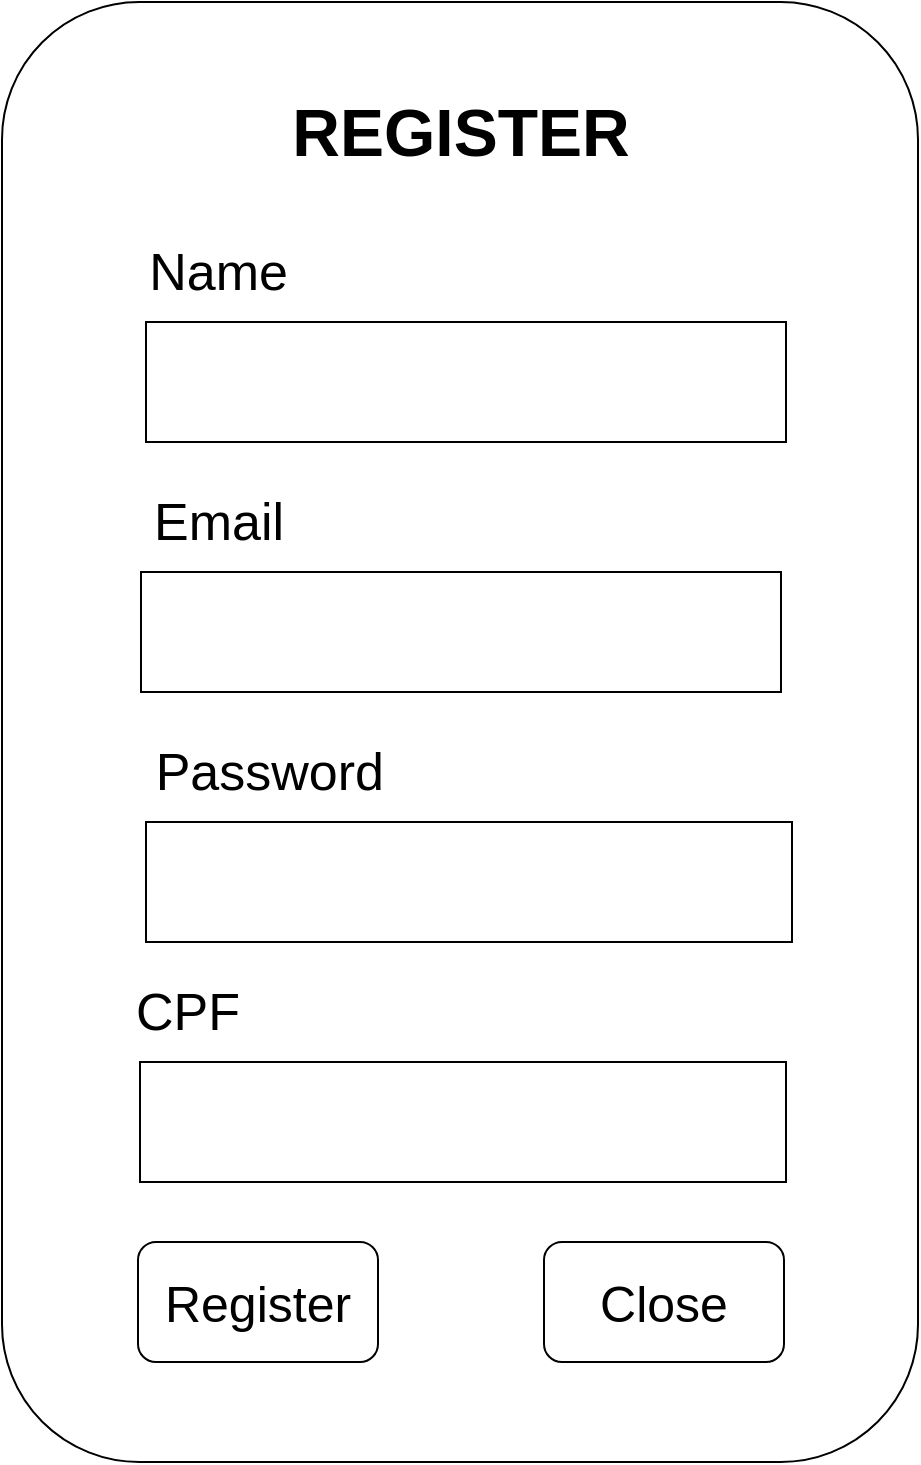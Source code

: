 <mxfile>
    <diagram id="x-srWhqyRwXltMXBsB6Q" name="Page-1">
        <mxGraphModel dx="3389" dy="1214" grid="1" gridSize="10" guides="1" tooltips="1" connect="1" arrows="1" fold="1" page="1" pageScale="1" pageWidth="1654" pageHeight="1169" math="0" shadow="0">
            <root>
                <mxCell id="0"/>
                <mxCell id="1" parent="0"/>
                <mxCell id="3" value="" style="rounded=1;whiteSpace=wrap;html=1;" parent="1" vertex="1">
                    <mxGeometry x="590" y="240" width="458" height="730" as="geometry"/>
                </mxCell>
                <mxCell id="4" value="" style="rounded=0;whiteSpace=wrap;html=1;" parent="1" vertex="1">
                    <mxGeometry x="662" y="400" width="320" height="60" as="geometry"/>
                </mxCell>
                <mxCell id="6" value="Register" style="rounded=1;whiteSpace=wrap;html=1;fontSize=25;labelBorderColor=none;" parent="1" vertex="1">
                    <mxGeometry x="658" y="860" width="120" height="60" as="geometry"/>
                </mxCell>
                <mxCell id="7" value="Name" style="text;html=1;strokeColor=none;fillColor=none;align=right;verticalAlign=middle;whiteSpace=wrap;rounded=0;fontSize=26;gradientColor=none;labelPosition=left;verticalLabelPosition=middle;" parent="1" vertex="1">
                    <mxGeometry x="735" y="360" width="220" height="30" as="geometry"/>
                </mxCell>
                <mxCell id="10" value="REGISTER" style="text;html=1;strokeColor=none;fillColor=none;align=center;verticalAlign=middle;whiteSpace=wrap;rounded=0;fontSize=33;fontStyle=1" parent="1" vertex="1">
                    <mxGeometry x="707.5" y="290" width="223" height="30" as="geometry"/>
                </mxCell>
                <mxCell id="11" value="Close" style="rounded=1;whiteSpace=wrap;html=1;fontSize=25;labelBorderColor=none;" parent="1" vertex="1">
                    <mxGeometry x="861" y="860" width="120" height="60" as="geometry"/>
                </mxCell>
                <mxCell id="12" value="" style="rounded=0;whiteSpace=wrap;html=1;" parent="1" vertex="1">
                    <mxGeometry x="659.5" y="525" width="320" height="60" as="geometry"/>
                </mxCell>
                <mxCell id="13" value="Email" style="text;html=1;strokeColor=none;fillColor=none;align=right;verticalAlign=middle;whiteSpace=wrap;rounded=0;fontSize=26;gradientColor=none;labelPosition=left;verticalLabelPosition=middle;" parent="1" vertex="1">
                    <mxGeometry x="732.5" y="485" width="220" height="30" as="geometry"/>
                </mxCell>
                <mxCell id="17" value="" style="rounded=0;whiteSpace=wrap;html=1;" vertex="1" parent="1">
                    <mxGeometry x="662" y="650" width="323" height="60" as="geometry"/>
                </mxCell>
                <mxCell id="19" value="Password" style="text;html=1;strokeColor=none;fillColor=none;align=right;verticalAlign=middle;whiteSpace=wrap;rounded=0;fontSize=26;gradientColor=none;labelPosition=left;verticalLabelPosition=middle;" vertex="1" parent="1">
                    <mxGeometry x="783" y="610" width="220" height="30" as="geometry"/>
                </mxCell>
                <mxCell id="26" value="" style="rounded=0;whiteSpace=wrap;html=1;" vertex="1" parent="1">
                    <mxGeometry x="659" y="770" width="323" height="60" as="geometry"/>
                </mxCell>
                <mxCell id="27" value="CPF" style="text;html=1;strokeColor=none;fillColor=none;align=right;verticalAlign=middle;whiteSpace=wrap;rounded=0;fontSize=26;gradientColor=none;labelPosition=left;verticalLabelPosition=middle;" vertex="1" parent="1">
                    <mxGeometry x="711" y="730" width="220" height="30" as="geometry"/>
                </mxCell>
            </root>
        </mxGraphModel>
    </diagram>
</mxfile>